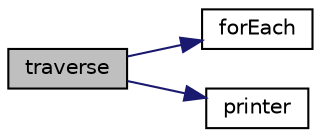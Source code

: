 digraph "traverse"
{
 // LATEX_PDF_SIZE
  edge [fontname="Helvetica",fontsize="10",labelfontname="Helvetica",labelfontsize="10"];
  node [fontname="Helvetica",fontsize="10",shape=record];
  rankdir="LR";
  Node1 [label="traverse",height=0.2,width=0.4,color="black", fillcolor="grey75", style="filled", fontcolor="black",tooltip="Prints all the elements of the provided linked list separated by space which ends with newline."];
  Node1 -> Node2 [color="midnightblue",fontsize="10",style="solid",fontname="Helvetica"];
  Node2 [label="forEach",height=0.2,width=0.4,color="black", fillcolor="white", style="filled",URL="$node_8c.html#ae6ee11ab91a4a58320a9853485dc57a1",tooltip="Given the linked list pointer and callback function, forEach function calls the callback function pas..."];
  Node1 -> Node3 [color="midnightblue",fontsize="10",style="solid",fontname="Helvetica"];
  Node3 [label="printer",height=0.2,width=0.4,color="black", fillcolor="white", style="filled",URL="$node_8c.html#a6a58e3e799ad6e0fa8099418772c9ec8",tooltip="Prints out the data supplied to the default output stream with a trailing whitespace."];
}
